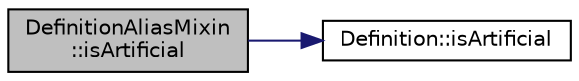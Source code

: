 digraph "DefinitionAliasMixin::isArtificial"
{
 // LATEX_PDF_SIZE
  edge [fontname="Helvetica",fontsize="10",labelfontname="Helvetica",labelfontsize="10"];
  node [fontname="Helvetica",fontsize="10",shape=record];
  rankdir="LR";
  Node1 [label="DefinitionAliasMixin\l::isArtificial",height=0.2,width=0.4,color="black", fillcolor="grey75", style="filled", fontcolor="black",tooltip=" "];
  Node1 -> Node2 [color="midnightblue",fontsize="10",style="solid",fontname="Helvetica"];
  Node2 [label="Definition::isArtificial",height=0.2,width=0.4,color="black", fillcolor="white", style="filled",URL="$classDefinition.html#ac74ba7e23ad9695f7ac03add58038243",tooltip=" "];
}
